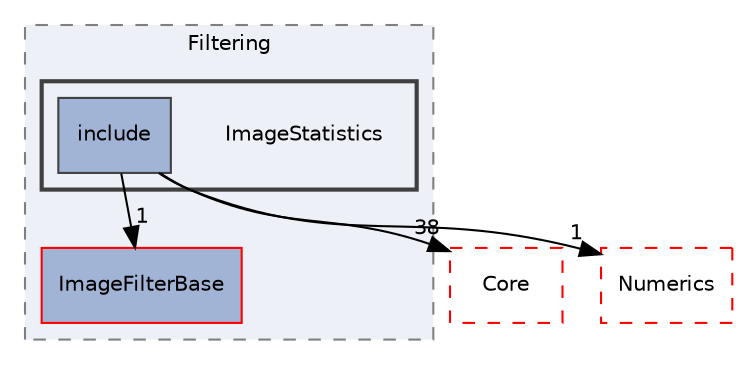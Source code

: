 digraph "ImageStatistics"
{
 // LATEX_PDF_SIZE
  edge [fontname="Helvetica",fontsize="10",labelfontname="Helvetica",labelfontsize="10"];
  node [fontname="Helvetica",fontsize="10",shape=record];
  compound=true
  subgraph clusterdir_6724b11ef9ad676a0a0c31463bff1d93 {
    graph [ bgcolor="#edf0f7", pencolor="grey50", style="filled,dashed,", label="Filtering", fontname="Helvetica", fontsize="10", URL="dir_6724b11ef9ad676a0a0c31463bff1d93.html"]
  dir_a5e0762988512223861a3264c6133bea [shape=box, label="ImageFilterBase", style="filled,", fillcolor="#a2b4d6", color="red", URL="dir_a5e0762988512223861a3264c6133bea.html"];
  subgraph clusterdir_cd95042ed400c4df48c1afa9ae889b26 {
    graph [ bgcolor="#edf0f7", pencolor="grey25", style="filled,bold,", label="", fontname="Helvetica", fontsize="10", URL="dir_cd95042ed400c4df48c1afa9ae889b26.html"]
    dir_cd95042ed400c4df48c1afa9ae889b26 [shape=plaintext, label="ImageStatistics"];
  dir_b94cb49ac1f48658e676c34f9e7506e8 [shape=box, label="include", style="filled,", fillcolor="#a2b4d6", color="grey25", URL="dir_b94cb49ac1f48658e676c34f9e7506e8.html"];
  }
  }
  dir_cac7f9cecb9aa42a0bd05452dddd8a21 [shape=box, label="Core", style="dashed,", fillcolor="#edf0f7", color="red", URL="dir_cac7f9cecb9aa42a0bd05452dddd8a21.html"];
  dir_57605c80b6a7e87d0adba2f2655cc3cb [shape=box, label="Numerics", style="dashed,", fillcolor="#edf0f7", color="red", URL="dir_57605c80b6a7e87d0adba2f2655cc3cb.html"];
  dir_b94cb49ac1f48658e676c34f9e7506e8->dir_57605c80b6a7e87d0adba2f2655cc3cb [headlabel="1", labeldistance=1.5 headhref="dir_000103_000210.html"];
  dir_b94cb49ac1f48658e676c34f9e7506e8->dir_a5e0762988512223861a3264c6133bea [headlabel="1", labeldistance=1.5 headhref="dir_000103_000050.html"];
  dir_b94cb49ac1f48658e676c34f9e7506e8->dir_cac7f9cecb9aa42a0bd05452dddd8a21 [headlabel="38", labeldistance=1.5 headhref="dir_000103_000014.html"];
}
